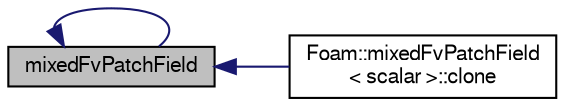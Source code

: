 digraph "mixedFvPatchField"
{
  bgcolor="transparent";
  edge [fontname="FreeSans",fontsize="10",labelfontname="FreeSans",labelfontsize="10"];
  node [fontname="FreeSans",fontsize="10",shape=record];
  rankdir="LR";
  Node1 [label="mixedFvPatchField",height=0.2,width=0.4,color="black", fillcolor="grey75", style="filled", fontcolor="black"];
  Node1 -> Node2 [dir="back",color="midnightblue",fontsize="10",style="solid",fontname="FreeSans"];
  Node2 [label="Foam::mixedFvPatchField\l\< scalar \>::clone",height=0.2,width=0.4,color="black",URL="$a21990.html#a3b748d8418dd1e3ff70b8749bab69840",tooltip="Construct and return a clone. "];
  Node1 -> Node1 [dir="back",color="midnightblue",fontsize="10",style="solid",fontname="FreeSans"];
}
